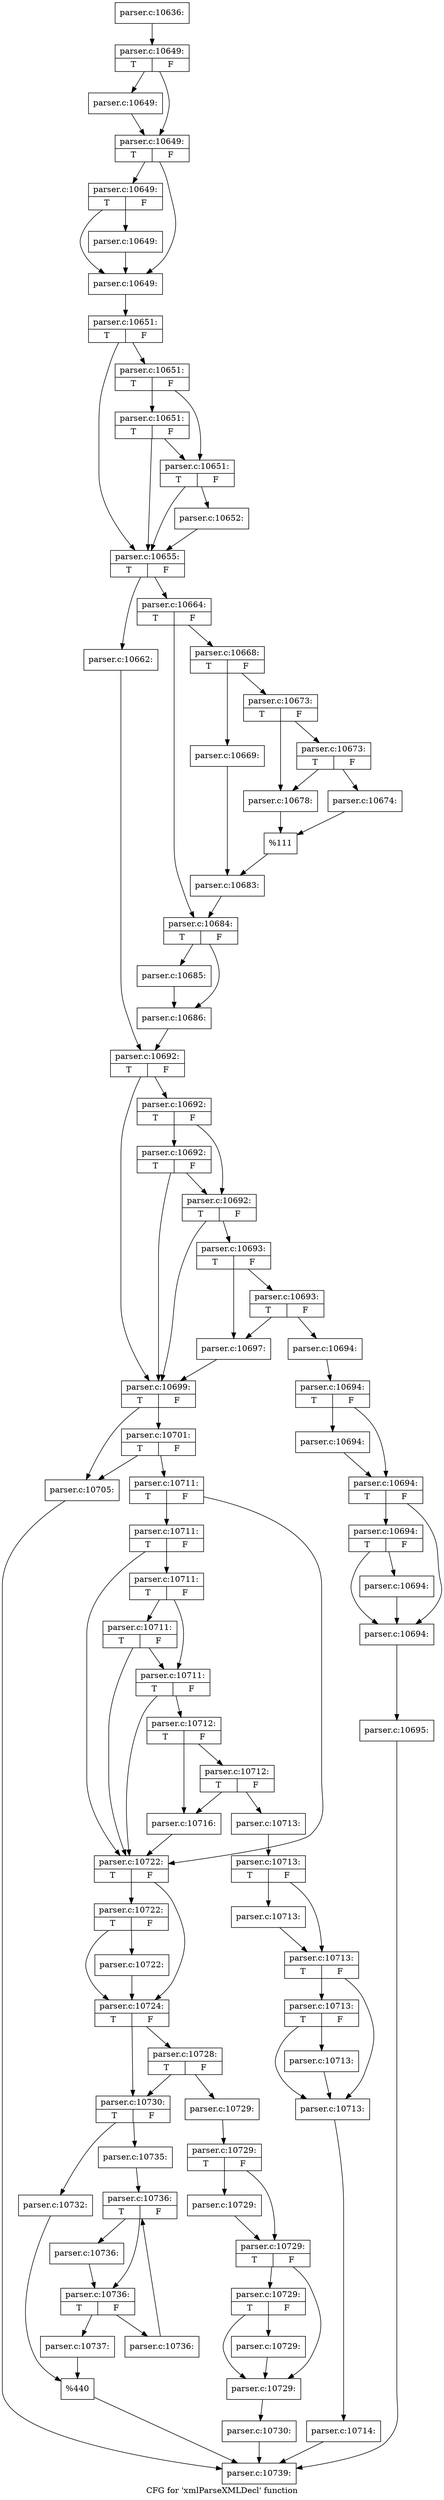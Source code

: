 digraph "CFG for 'xmlParseXMLDecl' function" {
	label="CFG for 'xmlParseXMLDecl' function";

	Node0x5d9a5f0 [shape=record,label="{parser.c:10636:}"];
	Node0x5d9a5f0 -> Node0x5d9b160;
	Node0x5d9b160 [shape=record,label="{parser.c:10649:|{<s0>T|<s1>F}}"];
	Node0x5d9b160 -> Node0x5d9bbf0;
	Node0x5d9b160 -> Node0x5d9bc40;
	Node0x5d9bbf0 [shape=record,label="{parser.c:10649:}"];
	Node0x5d9bbf0 -> Node0x5d9bc40;
	Node0x5d9bc40 [shape=record,label="{parser.c:10649:|{<s0>T|<s1>F}}"];
	Node0x5d9bc40 -> Node0x5d9c320;
	Node0x5d9bc40 -> Node0x5d9c2d0;
	Node0x5d9c320 [shape=record,label="{parser.c:10649:|{<s0>T|<s1>F}}"];
	Node0x5d9c320 -> Node0x5d9c280;
	Node0x5d9c320 -> Node0x5d9c2d0;
	Node0x5d9c280 [shape=record,label="{parser.c:10649:}"];
	Node0x5d9c280 -> Node0x5d9c2d0;
	Node0x5d9c2d0 [shape=record,label="{parser.c:10649:}"];
	Node0x5d9c2d0 -> Node0x5d9b0c0;
	Node0x5d9b0c0 [shape=record,label="{parser.c:10651:|{<s0>T|<s1>F}}"];
	Node0x5d9b0c0 -> Node0x5d9cd90;
	Node0x5d9b0c0 -> Node0x5d9ce60;
	Node0x5d9ce60 [shape=record,label="{parser.c:10651:|{<s0>T|<s1>F}}"];
	Node0x5d9ce60 -> Node0x5d9d2e0;
	Node0x5d9ce60 -> Node0x5d9cde0;
	Node0x5d9d2e0 [shape=record,label="{parser.c:10651:|{<s0>T|<s1>F}}"];
	Node0x5d9d2e0 -> Node0x5d9cd90;
	Node0x5d9d2e0 -> Node0x5d9cde0;
	Node0x5d9cde0 [shape=record,label="{parser.c:10651:|{<s0>T|<s1>F}}"];
	Node0x5d9cde0 -> Node0x5d9cd90;
	Node0x5d9cde0 -> Node0x5d9b110;
	Node0x5d9b110 [shape=record,label="{parser.c:10652:}"];
	Node0x5d9b110 -> Node0x5d9cd90;
	Node0x5d9cd90 [shape=record,label="{parser.c:10655:|{<s0>T|<s1>F}}"];
	Node0x5d9cd90 -> Node0x5d9e840;
	Node0x5d9cd90 -> Node0x5d9e8e0;
	Node0x5d9e840 [shape=record,label="{parser.c:10662:}"];
	Node0x5d9e840 -> Node0x5d9e890;
	Node0x5d9e8e0 [shape=record,label="{parser.c:10664:|{<s0>T|<s1>F}}"];
	Node0x5d9e8e0 -> Node0x5d9efe0;
	Node0x5d9e8e0 -> Node0x5d9ef90;
	Node0x5d9ef90 [shape=record,label="{parser.c:10668:|{<s0>T|<s1>F}}"];
	Node0x5d9ef90 -> Node0x5d9f410;
	Node0x5d9ef90 -> Node0x5d9f4b0;
	Node0x5d9f410 [shape=record,label="{parser.c:10669:}"];
	Node0x5d9f410 -> Node0x5d9f460;
	Node0x5d9f4b0 [shape=record,label="{parser.c:10673:|{<s0>T|<s1>F}}"];
	Node0x5d9f4b0 -> Node0x5da0050;
	Node0x5d9f4b0 -> Node0x5da0000;
	Node0x5da0050 [shape=record,label="{parser.c:10673:|{<s0>T|<s1>F}}"];
	Node0x5da0050 -> Node0x5d9ff60;
	Node0x5da0050 -> Node0x5da0000;
	Node0x5d9ff60 [shape=record,label="{parser.c:10674:}"];
	Node0x5d9ff60 -> Node0x5d9ffb0;
	Node0x5da0000 [shape=record,label="{parser.c:10678:}"];
	Node0x5da0000 -> Node0x5d9ffb0;
	Node0x5d9ffb0 [shape=record,label="{%111}"];
	Node0x5d9ffb0 -> Node0x5d9f460;
	Node0x5d9f460 [shape=record,label="{parser.c:10683:}"];
	Node0x5d9f460 -> Node0x5d9efe0;
	Node0x5d9efe0 [shape=record,label="{parser.c:10684:|{<s0>T|<s1>F}}"];
	Node0x5d9efe0 -> Node0x5da1290;
	Node0x5d9efe0 -> Node0x5da12e0;
	Node0x5da1290 [shape=record,label="{parser.c:10685:}"];
	Node0x5da1290 -> Node0x5da12e0;
	Node0x5da12e0 [shape=record,label="{parser.c:10686:}"];
	Node0x5da12e0 -> Node0x5d9e890;
	Node0x5d9e890 [shape=record,label="{parser.c:10692:|{<s0>T|<s1>F}}"];
	Node0x5d9e890 -> Node0x5da1e80;
	Node0x5d9e890 -> Node0x5da1f50;
	Node0x5da1f50 [shape=record,label="{parser.c:10692:|{<s0>T|<s1>F}}"];
	Node0x5da1f50 -> Node0x5da2430;
	Node0x5da1f50 -> Node0x5da1ed0;
	Node0x5da2430 [shape=record,label="{parser.c:10692:|{<s0>T|<s1>F}}"];
	Node0x5da2430 -> Node0x5da1e80;
	Node0x5da2430 -> Node0x5da1ed0;
	Node0x5da1ed0 [shape=record,label="{parser.c:10692:|{<s0>T|<s1>F}}"];
	Node0x5da1ed0 -> Node0x5da1e80;
	Node0x5da1ed0 -> Node0x5da1e30;
	Node0x5da1e30 [shape=record,label="{parser.c:10693:|{<s0>T|<s1>F}}"];
	Node0x5da1e30 -> Node0x5da32c0;
	Node0x5da1e30 -> Node0x5da3270;
	Node0x5da32c0 [shape=record,label="{parser.c:10693:|{<s0>T|<s1>F}}"];
	Node0x5da32c0 -> Node0x5da3220;
	Node0x5da32c0 -> Node0x5da3270;
	Node0x5da3220 [shape=record,label="{parser.c:10694:}"];
	Node0x5da3220 -> Node0x5da3e90;
	Node0x5da3e90 [shape=record,label="{parser.c:10694:|{<s0>T|<s1>F}}"];
	Node0x5da3e90 -> Node0x5da4900;
	Node0x5da3e90 -> Node0x5da4950;
	Node0x5da4900 [shape=record,label="{parser.c:10694:}"];
	Node0x5da4900 -> Node0x5da4950;
	Node0x5da4950 [shape=record,label="{parser.c:10694:|{<s0>T|<s1>F}}"];
	Node0x5da4950 -> Node0x5da5030;
	Node0x5da4950 -> Node0x5da4fe0;
	Node0x5da5030 [shape=record,label="{parser.c:10694:|{<s0>T|<s1>F}}"];
	Node0x5da5030 -> Node0x5da4f90;
	Node0x5da5030 -> Node0x5da4fe0;
	Node0x5da4f90 [shape=record,label="{parser.c:10694:}"];
	Node0x5da4f90 -> Node0x5da4fe0;
	Node0x5da4fe0 [shape=record,label="{parser.c:10694:}"];
	Node0x5da4fe0 -> Node0x5da3df0;
	Node0x5da3df0 [shape=record,label="{parser.c:10695:}"];
	Node0x5da3df0 -> Node0x5dac350;
	Node0x5da3270 [shape=record,label="{parser.c:10697:}"];
	Node0x5da3270 -> Node0x5da1e80;
	Node0x5da1e80 [shape=record,label="{parser.c:10699:|{<s0>T|<s1>F}}"];
	Node0x5da1e80 -> Node0x5da3e40;
	Node0x5da1e80 -> Node0x5da61a0;
	Node0x5da61a0 [shape=record,label="{parser.c:10701:|{<s0>T|<s1>F}}"];
	Node0x5da61a0 -> Node0x5da3e40;
	Node0x5da61a0 -> Node0x5da6150;
	Node0x5da3e40 [shape=record,label="{parser.c:10705:}"];
	Node0x5da3e40 -> Node0x5dac350;
	Node0x5da6150 [shape=record,label="{parser.c:10711:|{<s0>T|<s1>F}}"];
	Node0x5da6150 -> Node0x5da6b80;
	Node0x5da6150 -> Node0x5da6b30;
	Node0x5da6b80 [shape=record,label="{parser.c:10711:|{<s0>T|<s1>F}}"];
	Node0x5da6b80 -> Node0x5da6b30;
	Node0x5da6b80 -> Node0x5da7140;
	Node0x5da7140 [shape=record,label="{parser.c:10711:|{<s0>T|<s1>F}}"];
	Node0x5da7140 -> Node0x5da75c0;
	Node0x5da7140 -> Node0x5da70f0;
	Node0x5da75c0 [shape=record,label="{parser.c:10711:|{<s0>T|<s1>F}}"];
	Node0x5da75c0 -> Node0x5da6b30;
	Node0x5da75c0 -> Node0x5da70f0;
	Node0x5da70f0 [shape=record,label="{parser.c:10711:|{<s0>T|<s1>F}}"];
	Node0x5da70f0 -> Node0x5da6b30;
	Node0x5da70f0 -> Node0x5da6ae0;
	Node0x5da6ae0 [shape=record,label="{parser.c:10712:|{<s0>T|<s1>F}}"];
	Node0x5da6ae0 -> Node0x5da8450;
	Node0x5da6ae0 -> Node0x5da8400;
	Node0x5da8450 [shape=record,label="{parser.c:10712:|{<s0>T|<s1>F}}"];
	Node0x5da8450 -> Node0x5da83b0;
	Node0x5da8450 -> Node0x5da8400;
	Node0x5da83b0 [shape=record,label="{parser.c:10713:}"];
	Node0x5da83b0 -> Node0x5da9020;
	Node0x5da9020 [shape=record,label="{parser.c:10713:|{<s0>T|<s1>F}}"];
	Node0x5da9020 -> Node0x5da9a90;
	Node0x5da9020 -> Node0x5da9ae0;
	Node0x5da9a90 [shape=record,label="{parser.c:10713:}"];
	Node0x5da9a90 -> Node0x5da9ae0;
	Node0x5da9ae0 [shape=record,label="{parser.c:10713:|{<s0>T|<s1>F}}"];
	Node0x5da9ae0 -> Node0x5daa1c0;
	Node0x5da9ae0 -> Node0x5daa170;
	Node0x5daa1c0 [shape=record,label="{parser.c:10713:|{<s0>T|<s1>F}}"];
	Node0x5daa1c0 -> Node0x5daa120;
	Node0x5daa1c0 -> Node0x5daa170;
	Node0x5daa120 [shape=record,label="{parser.c:10713:}"];
	Node0x5daa120 -> Node0x5daa170;
	Node0x5daa170 [shape=record,label="{parser.c:10713:}"];
	Node0x5daa170 -> Node0x5da8f80;
	Node0x5da8f80 [shape=record,label="{parser.c:10714:}"];
	Node0x5da8f80 -> Node0x5dac350;
	Node0x5da8400 [shape=record,label="{parser.c:10716:}"];
	Node0x5da8400 -> Node0x5da6b30;
	Node0x5da6b30 [shape=record,label="{parser.c:10722:|{<s0>T|<s1>F}}"];
	Node0x5da6b30 -> Node0x5dab040;
	Node0x5da6b30 -> Node0x5daaff0;
	Node0x5dab040 [shape=record,label="{parser.c:10722:|{<s0>T|<s1>F}}"];
	Node0x5dab040 -> Node0x5da8fd0;
	Node0x5dab040 -> Node0x5daaff0;
	Node0x5da8fd0 [shape=record,label="{parser.c:10722:}"];
	Node0x5da8fd0 -> Node0x5daaff0;
	Node0x5daaff0 [shape=record,label="{parser.c:10724:|{<s0>T|<s1>F}}"];
	Node0x5daaff0 -> Node0x5dac3f0;
	Node0x5daaff0 -> Node0x5dac3a0;
	Node0x5dac3f0 [shape=record,label="{parser.c:10728:|{<s0>T|<s1>F}}"];
	Node0x5dac3f0 -> Node0x5dac300;
	Node0x5dac3f0 -> Node0x5dac3a0;
	Node0x5dac300 [shape=record,label="{parser.c:10729:}"];
	Node0x5dac300 -> Node0x5dad020;
	Node0x5dad020 [shape=record,label="{parser.c:10729:|{<s0>T|<s1>F}}"];
	Node0x5dad020 -> Node0x5dada90;
	Node0x5dad020 -> Node0x5dadae0;
	Node0x5dada90 [shape=record,label="{parser.c:10729:}"];
	Node0x5dada90 -> Node0x5dadae0;
	Node0x5dadae0 [shape=record,label="{parser.c:10729:|{<s0>T|<s1>F}}"];
	Node0x5dadae0 -> Node0x5dae1c0;
	Node0x5dadae0 -> Node0x5dae170;
	Node0x5dae1c0 [shape=record,label="{parser.c:10729:|{<s0>T|<s1>F}}"];
	Node0x5dae1c0 -> Node0x5dae120;
	Node0x5dae1c0 -> Node0x5dae170;
	Node0x5dae120 [shape=record,label="{parser.c:10729:}"];
	Node0x5dae120 -> Node0x5dae170;
	Node0x5dae170 [shape=record,label="{parser.c:10729:}"];
	Node0x5dae170 -> Node0x5dacf80;
	Node0x5dacf80 [shape=record,label="{parser.c:10730:}"];
	Node0x5dacf80 -> Node0x5dac350;
	Node0x5dac3a0 [shape=record,label="{parser.c:10730:|{<s0>T|<s1>F}}"];
	Node0x5dac3a0 -> Node0x5dacfd0;
	Node0x5dac3a0 -> Node0x5daece0;
	Node0x5dacfd0 [shape=record,label="{parser.c:10732:}"];
	Node0x5dacfd0 -> Node0x5daec90;
	Node0x5daece0 [shape=record,label="{parser.c:10735:}"];
	Node0x5daece0 -> Node0x5daf8a0;
	Node0x5daf8a0 [shape=record,label="{parser.c:10736:|{<s0>T|<s1>F}}"];
	Node0x5daf8a0 -> Node0x5dafb30;
	Node0x5daf8a0 -> Node0x5dafae0;
	Node0x5dafb30 [shape=record,label="{parser.c:10736:}"];
	Node0x5dafb30 -> Node0x5dafae0;
	Node0x5dafae0 [shape=record,label="{parser.c:10736:|{<s0>T|<s1>F}}"];
	Node0x5dafae0 -> Node0x5db03c0;
	Node0x5dafae0 -> Node0x5dafa90;
	Node0x5db03c0 [shape=record,label="{parser.c:10736:}"];
	Node0x5db03c0 -> Node0x5daf8a0;
	Node0x5dafa90 [shape=record,label="{parser.c:10737:}"];
	Node0x5dafa90 -> Node0x5daec90;
	Node0x5daec90 [shape=record,label="{%440}"];
	Node0x5daec90 -> Node0x5dac350;
	Node0x5dac350 [shape=record,label="{parser.c:10739:}"];
}
